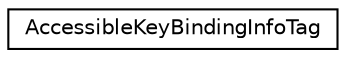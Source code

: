 digraph "类继承关系图"
{
 // LATEX_PDF_SIZE
  edge [fontname="Helvetica",fontsize="10",labelfontname="Helvetica",labelfontsize="10"];
  node [fontname="Helvetica",fontsize="10",shape=record];
  rankdir="LR";
  Node0 [label="AccessibleKeyBindingInfoTag",height=0.2,width=0.4,color="black", fillcolor="white", style="filled",URL="$struct_accessible_key_binding_info_tag.html",tooltip=" "];
}
